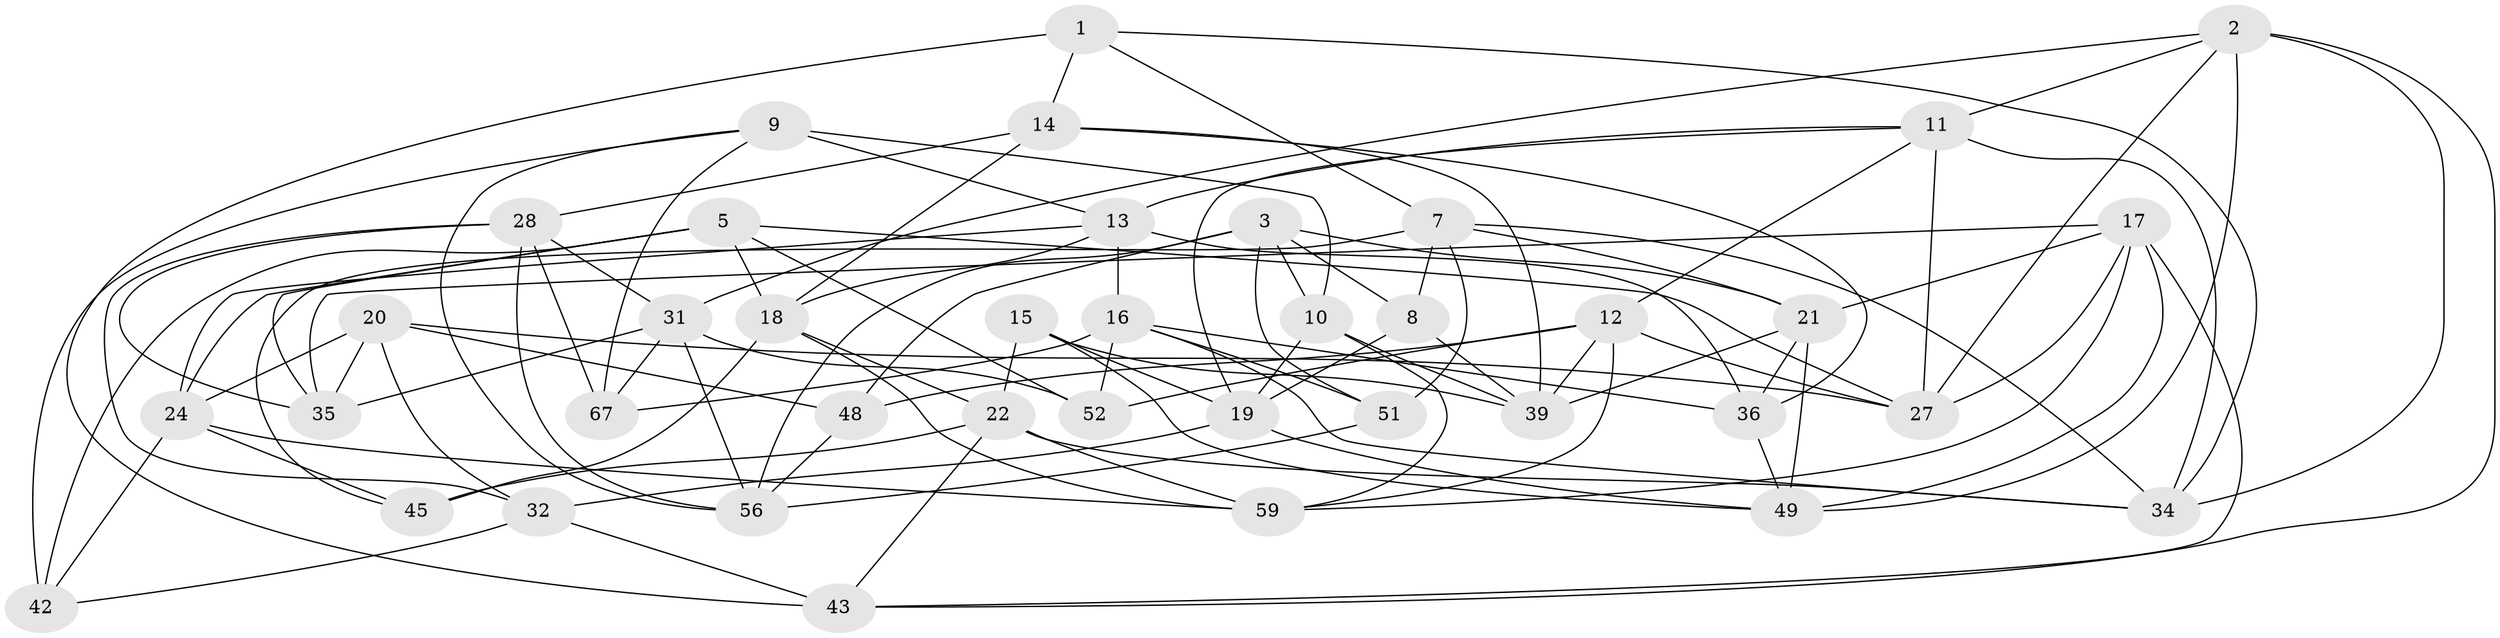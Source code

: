 // Generated by graph-tools (version 1.1) at 2025/24/03/03/25 07:24:23]
// undirected, 39 vertices, 104 edges
graph export_dot {
graph [start="1"]
  node [color=gray90,style=filled];
  1;
  2 [super="+4"];
  3 [super="+53"];
  5 [super="+6"];
  7 [super="+61"];
  8;
  9 [super="+23"];
  10 [super="+64"];
  11 [super="+44"];
  12 [super="+41"];
  13 [super="+47"];
  14 [super="+30"];
  15;
  16 [super="+33"];
  17 [super="+50"];
  18 [super="+25"];
  19 [super="+55"];
  20 [super="+46"];
  21 [super="+26"];
  22 [super="+29"];
  24 [super="+68"];
  27 [super="+62"];
  28 [super="+37"];
  31 [super="+38"];
  32 [super="+60"];
  34 [super="+54"];
  35 [super="+69"];
  36 [super="+58"];
  39 [super="+40"];
  42;
  43 [super="+57"];
  45;
  48;
  49 [super="+66"];
  51;
  52;
  56 [super="+65"];
  59 [super="+63"];
  67;
  1 -- 14;
  1 -- 34;
  1 -- 43;
  1 -- 7;
  2 -- 43;
  2 -- 27;
  2 -- 11;
  2 -- 34;
  2 -- 31;
  2 -- 49;
  3 -- 10;
  3 -- 21;
  3 -- 48;
  3 -- 8;
  3 -- 51;
  3 -- 56;
  5 -- 42;
  5 -- 18;
  5 -- 35;
  5 -- 24;
  5 -- 27;
  5 -- 52;
  7 -- 8;
  7 -- 51;
  7 -- 21;
  7 -- 34;
  7 -- 45;
  8 -- 19;
  8 -- 39;
  9 -- 13;
  9 -- 56;
  9 -- 10 [weight=2];
  9 -- 67;
  9 -- 42;
  10 -- 19;
  10 -- 59;
  10 -- 39;
  11 -- 13;
  11 -- 34;
  11 -- 12;
  11 -- 19;
  11 -- 27;
  12 -- 27;
  12 -- 39;
  12 -- 59;
  12 -- 48;
  12 -- 52;
  13 -- 16;
  13 -- 24;
  13 -- 18;
  13 -- 36;
  14 -- 28;
  14 -- 36 [weight=2];
  14 -- 39;
  14 -- 18;
  15 -- 49;
  15 -- 39;
  15 -- 22;
  15 -- 19;
  16 -- 34;
  16 -- 51;
  16 -- 67;
  16 -- 52;
  16 -- 36;
  17 -- 21;
  17 -- 49;
  17 -- 43;
  17 -- 35;
  17 -- 59;
  17 -- 27;
  18 -- 45;
  18 -- 22;
  18 -- 59;
  19 -- 32;
  19 -- 49;
  20 -- 35 [weight=2];
  20 -- 24;
  20 -- 32;
  20 -- 48;
  20 -- 27;
  21 -- 49;
  21 -- 36;
  21 -- 39;
  22 -- 34;
  22 -- 59;
  22 -- 45;
  22 -- 43;
  24 -- 42;
  24 -- 45;
  24 -- 59;
  28 -- 32;
  28 -- 67;
  28 -- 35;
  28 -- 31;
  28 -- 56;
  31 -- 67;
  31 -- 52;
  31 -- 35;
  31 -- 56;
  32 -- 42;
  32 -- 43 [weight=2];
  36 -- 49;
  48 -- 56;
  51 -- 56;
}
